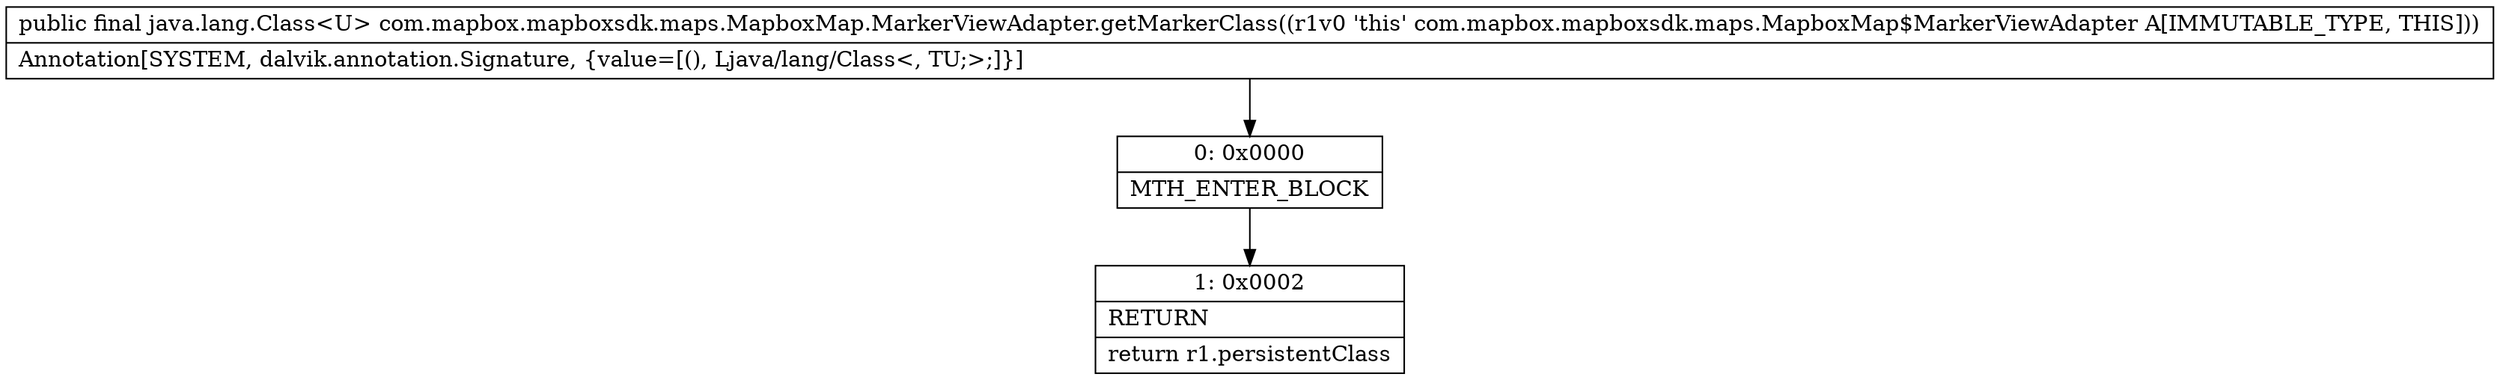 digraph "CFG forcom.mapbox.mapboxsdk.maps.MapboxMap.MarkerViewAdapter.getMarkerClass()Ljava\/lang\/Class;" {
Node_0 [shape=record,label="{0\:\ 0x0000|MTH_ENTER_BLOCK\l}"];
Node_1 [shape=record,label="{1\:\ 0x0002|RETURN\l|return r1.persistentClass\l}"];
MethodNode[shape=record,label="{public final java.lang.Class\<U\> com.mapbox.mapboxsdk.maps.MapboxMap.MarkerViewAdapter.getMarkerClass((r1v0 'this' com.mapbox.mapboxsdk.maps.MapboxMap$MarkerViewAdapter A[IMMUTABLE_TYPE, THIS]))  | Annotation[SYSTEM, dalvik.annotation.Signature, \{value=[(), Ljava\/lang\/Class\<, TU;\>;]\}]\l}"];
MethodNode -> Node_0;
Node_0 -> Node_1;
}

